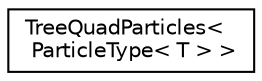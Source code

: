 digraph "Graphical Class Hierarchy"
{
 // LATEX_PDF_SIZE
  edge [fontname="Helvetica",fontsize="10",labelfontname="Helvetica",labelfontsize="10"];
  node [fontname="Helvetica",fontsize="10",shape=record];
  rankdir="LR";
  Node0 [label="TreeQuadParticles\<\l ParticleType\< T \> \>",height=0.2,width=0.4,color="black", fillcolor="white", style="filled",URL="$class_tree_quad_particles.html",tooltip=" "];
}

